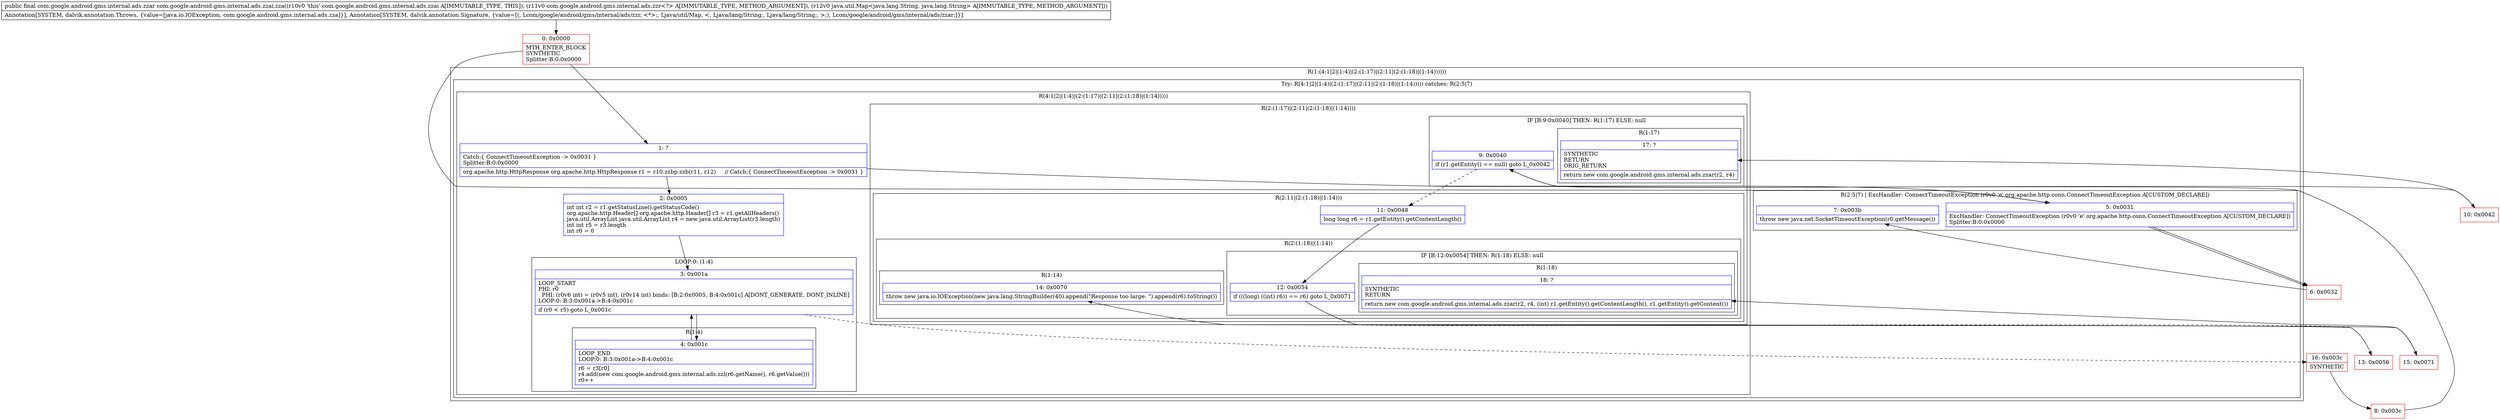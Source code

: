 digraph "CFG forcom.google.android.gms.internal.ads.zzai.zza(Lcom\/google\/android\/gms\/internal\/ads\/zzr;Ljava\/util\/Map;)Lcom\/google\/android\/gms\/internal\/ads\/zzar;" {
subgraph cluster_Region_1508543915 {
label = "R(1:(4:1|2|(1:4)|(2:(1:17)|(2:11|(2:(1:18)|(1:14))))))";
node [shape=record,color=blue];
subgraph cluster_TryCatchRegion_1681128126 {
label = "Try: R(4:1|2|(1:4)|(2:(1:17)|(2:11|(2:(1:18)|(1:14))))) catches: R(2:5|7)";
node [shape=record,color=blue];
subgraph cluster_Region_2069432002 {
label = "R(4:1|2|(1:4)|(2:(1:17)|(2:11|(2:(1:18)|(1:14)))))";
node [shape=record,color=blue];
Node_1 [shape=record,label="{1\:\ ?|Catch:\{ ConnectTimeoutException \-\> 0x0031 \}\lSplitter:B:0:0x0000\l|org.apache.http.HttpResponse org.apache.http.HttpResponse r1 = r10.zzbp.zzb(r11, r12)     \/\/ Catch:\{ ConnectTimeoutException \-\> 0x0031 \}\l}"];
Node_2 [shape=record,label="{2\:\ 0x0005|int int r2 = r1.getStatusLine().getStatusCode()\lorg.apache.http.Header[] org.apache.http.Header[] r3 = r1.getAllHeaders()\ljava.util.ArrayList java.util.ArrayList r4 = new java.util.ArrayList(r3.length)\lint int r5 = r3.length\lint r0 = 0\l}"];
subgraph cluster_LoopRegion_327998291 {
label = "LOOP:0: (1:4)";
node [shape=record,color=blue];
Node_3 [shape=record,label="{3\:\ 0x001a|LOOP_START\lPHI: r0 \l  PHI: (r0v6 int) = (r0v5 int), (r0v14 int) binds: [B:2:0x0005, B:4:0x001c] A[DONT_GENERATE, DONT_INLINE]\lLOOP:0: B:3:0x001a\-\>B:4:0x001c\l|if (r0 \< r5) goto L_0x001c\l}"];
subgraph cluster_Region_1982422379 {
label = "R(1:4)";
node [shape=record,color=blue];
Node_4 [shape=record,label="{4\:\ 0x001c|LOOP_END\lLOOP:0: B:3:0x001a\-\>B:4:0x001c\l|r6 = r3[r0]\lr4.add(new com.google.android.gms.internal.ads.zzl(r6.getName(), r6.getValue()))\lr0++\l}"];
}
}
subgraph cluster_Region_1416396859 {
label = "R(2:(1:17)|(2:11|(2:(1:18)|(1:14))))";
node [shape=record,color=blue];
subgraph cluster_IfRegion_1235183449 {
label = "IF [B:9:0x0040] THEN: R(1:17) ELSE: null";
node [shape=record,color=blue];
Node_9 [shape=record,label="{9\:\ 0x0040|if (r1.getEntity() == null) goto L_0x0042\l}"];
subgraph cluster_Region_1144934170 {
label = "R(1:17)";
node [shape=record,color=blue];
Node_17 [shape=record,label="{17\:\ ?|SYNTHETIC\lRETURN\lORIG_RETURN\l|return new com.google.android.gms.internal.ads.zzar(r2, r4)\l}"];
}
}
subgraph cluster_Region_483127326 {
label = "R(2:11|(2:(1:18)|(1:14)))";
node [shape=record,color=blue];
Node_11 [shape=record,label="{11\:\ 0x0048|long long r6 = r1.getEntity().getContentLength()\l}"];
subgraph cluster_Region_1508296904 {
label = "R(2:(1:18)|(1:14))";
node [shape=record,color=blue];
subgraph cluster_IfRegion_891361456 {
label = "IF [B:12:0x0054] THEN: R(1:18) ELSE: null";
node [shape=record,color=blue];
Node_12 [shape=record,label="{12\:\ 0x0054|if (((long) ((int) r6)) == r6) goto L_0x0071\l}"];
subgraph cluster_Region_2011314226 {
label = "R(1:18)";
node [shape=record,color=blue];
Node_18 [shape=record,label="{18\:\ ?|SYNTHETIC\lRETURN\l|return new com.google.android.gms.internal.ads.zzar(r2, r4, (int) r1.getEntity().getContentLength(), r1.getEntity().getContent())\l}"];
}
}
subgraph cluster_Region_1399100814 {
label = "R(1:14)";
node [shape=record,color=blue];
Node_14 [shape=record,label="{14\:\ 0x0070|throw new java.io.IOException(new java.lang.StringBuilder(40).append(\"Response too large: \").append(r6).toString())\l}"];
}
}
}
}
}
subgraph cluster_Region_586891072 {
label = "R(2:5|7) | ExcHandler: ConnectTimeoutException (r0v0 'e' org.apache.http.conn.ConnectTimeoutException A[CUSTOM_DECLARE])\l";
node [shape=record,color=blue];
Node_5 [shape=record,label="{5\:\ 0x0031|ExcHandler: ConnectTimeoutException (r0v0 'e' org.apache.http.conn.ConnectTimeoutException A[CUSTOM_DECLARE])\lSplitter:B:0:0x0000\l}"];
Node_7 [shape=record,label="{7\:\ 0x003b|throw new java.net.SocketTimeoutException(r0.getMessage())\l}"];
}
}
}
subgraph cluster_Region_586891072 {
label = "R(2:5|7) | ExcHandler: ConnectTimeoutException (r0v0 'e' org.apache.http.conn.ConnectTimeoutException A[CUSTOM_DECLARE])\l";
node [shape=record,color=blue];
Node_5 [shape=record,label="{5\:\ 0x0031|ExcHandler: ConnectTimeoutException (r0v0 'e' org.apache.http.conn.ConnectTimeoutException A[CUSTOM_DECLARE])\lSplitter:B:0:0x0000\l}"];
Node_7 [shape=record,label="{7\:\ 0x003b|throw new java.net.SocketTimeoutException(r0.getMessage())\l}"];
}
Node_0 [shape=record,color=red,label="{0\:\ 0x0000|MTH_ENTER_BLOCK\lSYNTHETIC\lSplitter:B:0:0x0000\l}"];
Node_6 [shape=record,color=red,label="{6\:\ 0x0032}"];
Node_8 [shape=record,color=red,label="{8\:\ 0x003c}"];
Node_10 [shape=record,color=red,label="{10\:\ 0x0042}"];
Node_13 [shape=record,color=red,label="{13\:\ 0x0056}"];
Node_15 [shape=record,color=red,label="{15\:\ 0x0071}"];
Node_16 [shape=record,color=red,label="{16\:\ 0x003c|SYNTHETIC\l}"];
MethodNode[shape=record,label="{public final com.google.android.gms.internal.ads.zzar com.google.android.gms.internal.ads.zzai.zza((r10v0 'this' com.google.android.gms.internal.ads.zzai A[IMMUTABLE_TYPE, THIS]), (r11v0 com.google.android.gms.internal.ads.zzr\<?\> A[IMMUTABLE_TYPE, METHOD_ARGUMENT]), (r12v0 java.util.Map\<java.lang.String, java.lang.String\> A[IMMUTABLE_TYPE, METHOD_ARGUMENT]))  | Annotation[SYSTEM, dalvik.annotation.Throws, \{value=[java.io.IOException, com.google.android.gms.internal.ads.zza]\}], Annotation[SYSTEM, dalvik.annotation.Signature, \{value=[(, Lcom\/google\/android\/gms\/internal\/ads\/zzr, \<*\>;, Ljava\/util\/Map, \<, Ljava\/lang\/String;, Ljava\/lang\/String;, \>;), Lcom\/google\/android\/gms\/internal\/ads\/zzar;]\}]\l}"];
MethodNode -> Node_0;
Node_1 -> Node_2;
Node_1 -> Node_5;
Node_2 -> Node_3;
Node_3 -> Node_4;
Node_3 -> Node_16[style=dashed];
Node_4 -> Node_3;
Node_9 -> Node_10;
Node_9 -> Node_11[style=dashed];
Node_11 -> Node_12;
Node_12 -> Node_13[style=dashed];
Node_12 -> Node_15;
Node_5 -> Node_6;
Node_5 -> Node_6;
Node_0 -> Node_1;
Node_0 -> Node_5;
Node_6 -> Node_7;
Node_8 -> Node_9;
Node_10 -> Node_17;
Node_13 -> Node_14;
Node_15 -> Node_18;
Node_16 -> Node_8;
}


